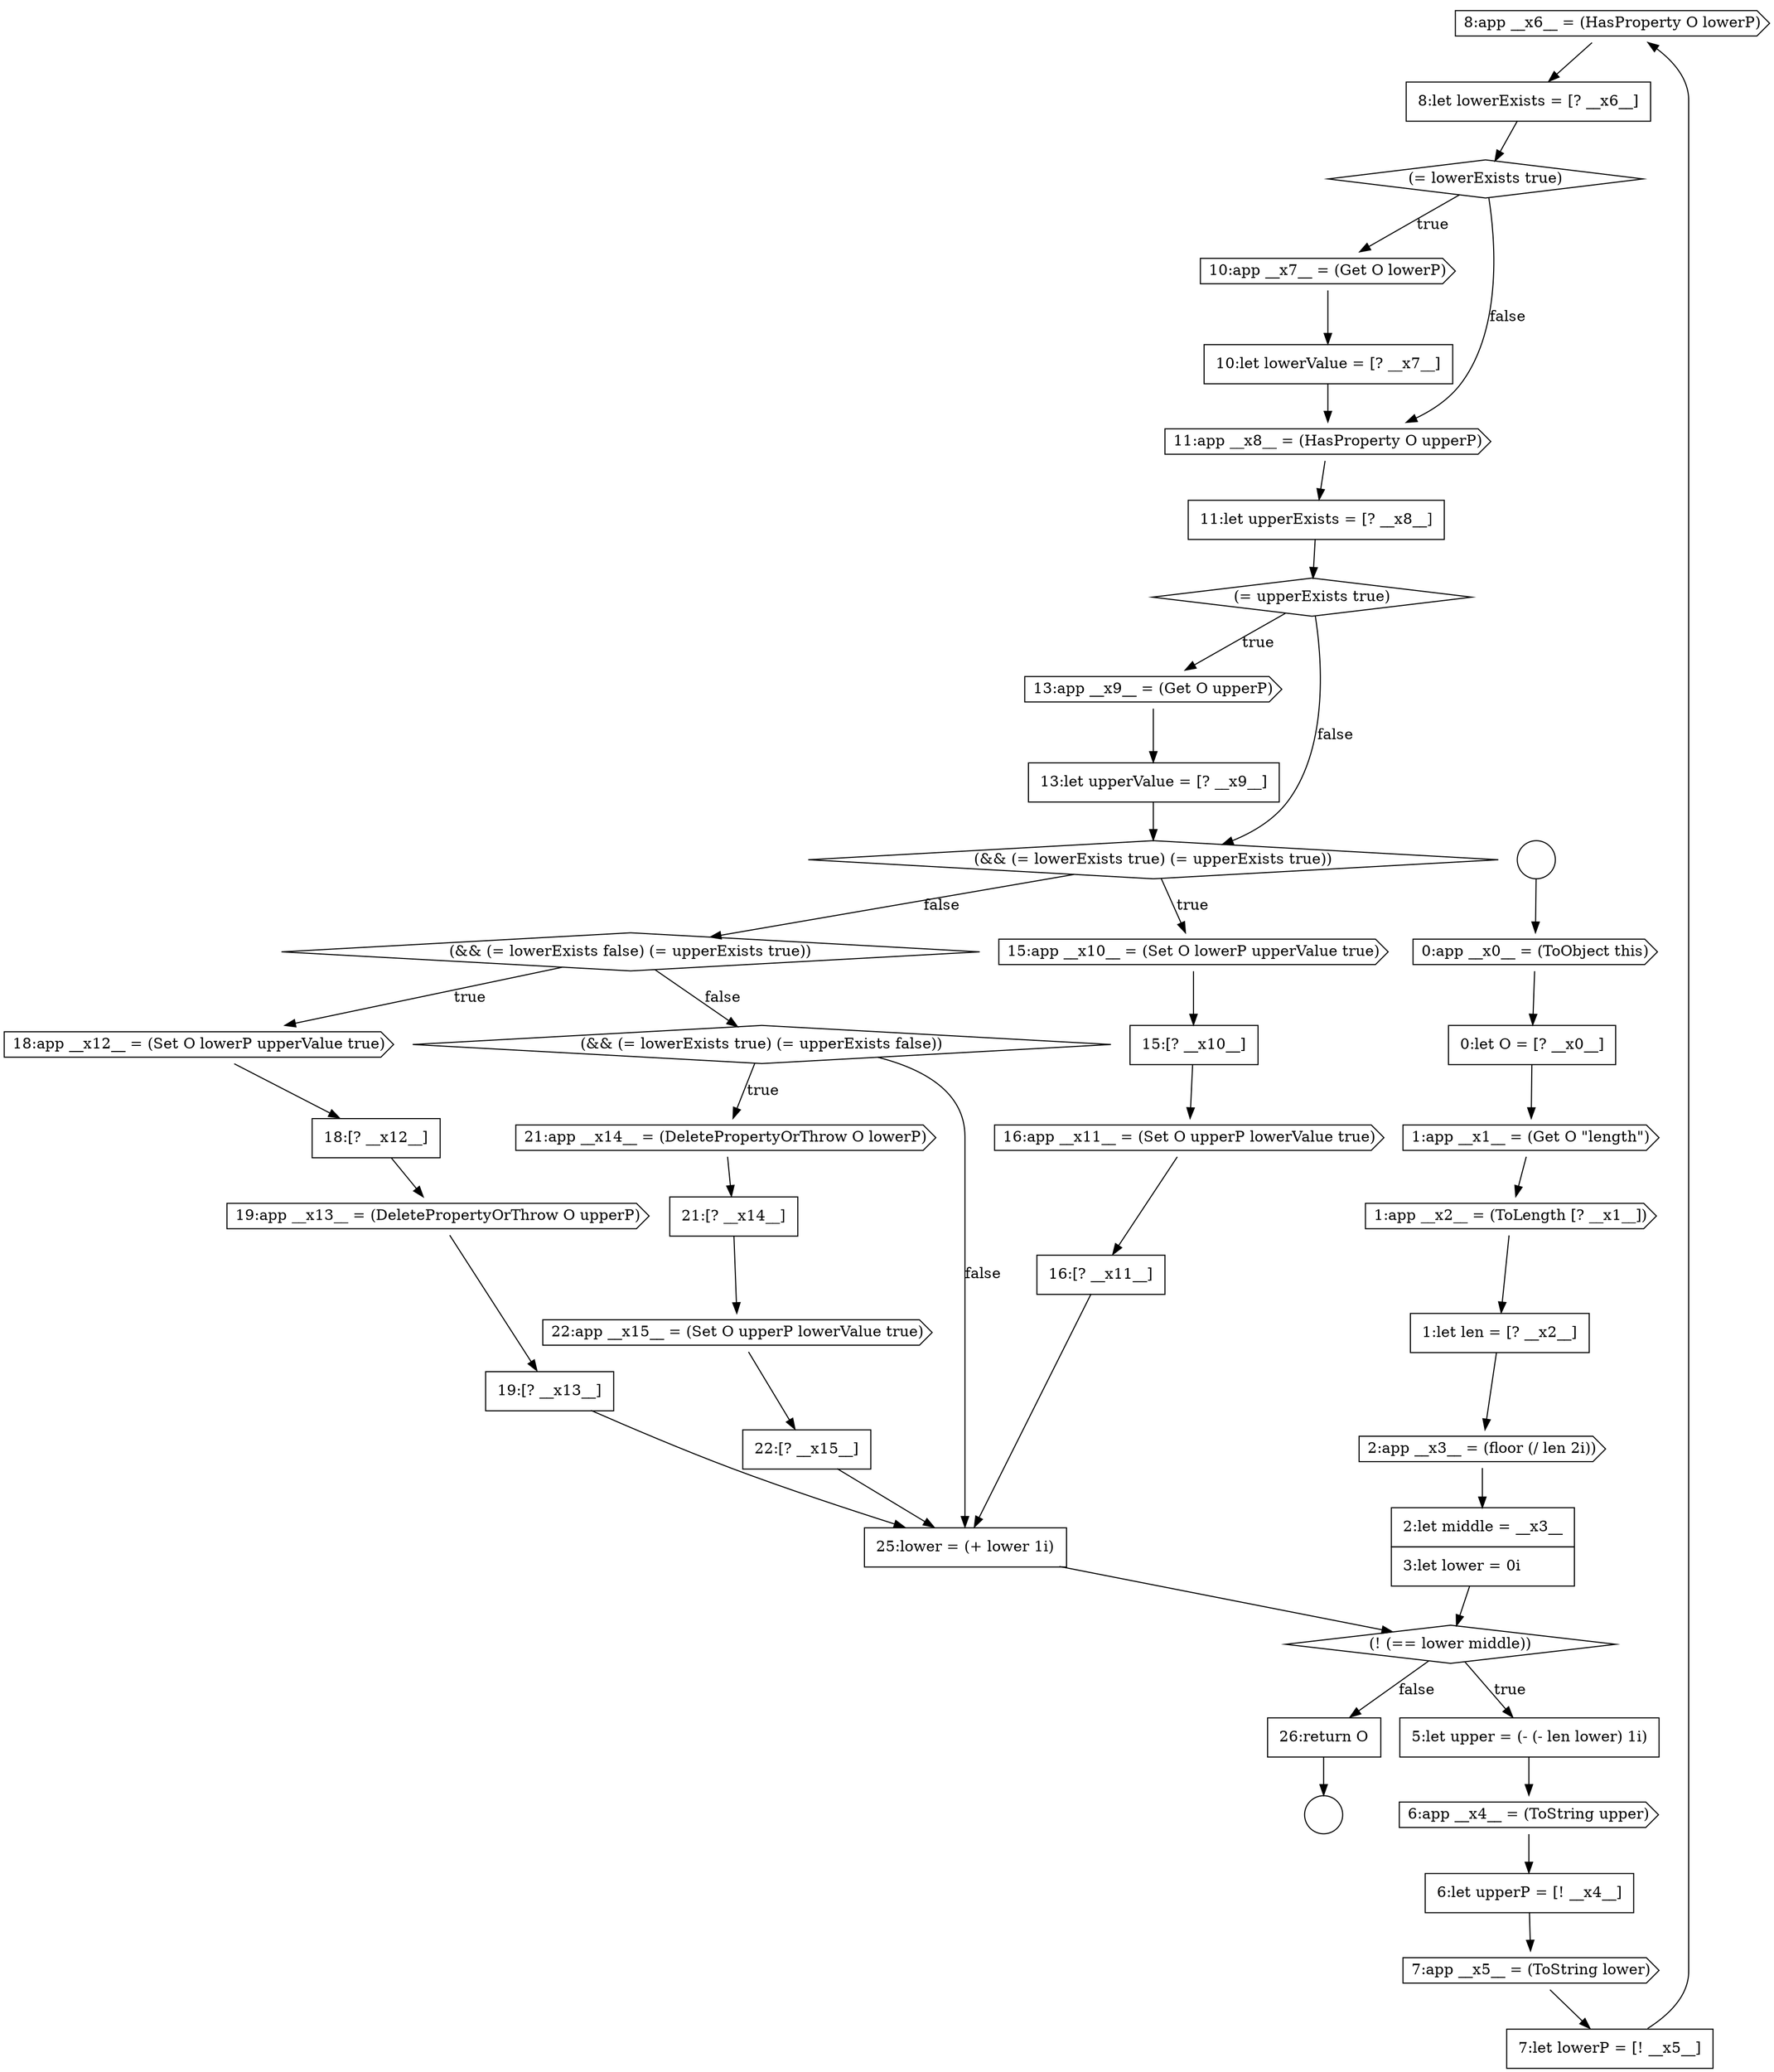 digraph {
  node14305 [shape=cds, label=<<font color="black">8:app __x6__ = (HasProperty O lowerP)</font>> color="black" fillcolor="white" style=filled]
  node14301 [shape=cds, label=<<font color="black">6:app __x4__ = (ToString upper)</font>> color="black" fillcolor="white" style=filled]
  node14323 [shape=cds, label=<<font color="black">19:app __x13__ = (DeletePropertyOrThrow O upperP)</font>> color="black" fillcolor="white" style=filled]
  node14303 [shape=cds, label=<<font color="black">7:app __x5__ = (ToString lower)</font>> color="black" fillcolor="white" style=filled]
  node14326 [shape=cds, label=<<font color="black">21:app __x14__ = (DeletePropertyOrThrow O lowerP)</font>> color="black" fillcolor="white" style=filled]
  node14307 [shape=diamond, label=<<font color="black">(= lowerExists true)</font>> color="black" fillcolor="white" style=filled]
  node14311 [shape=none, margin=0, label=<<font color="black">
    <table border="0" cellborder="1" cellspacing="0" cellpadding="10">
      <tr><td align="left">11:let upperExists = [? __x8__]</td></tr>
    </table>
  </font>> color="black" fillcolor="white" style=filled]
  node14321 [shape=cds, label=<<font color="black">18:app __x12__ = (Set O lowerP upperValue true)</font>> color="black" fillcolor="white" style=filled]
  node14306 [shape=none, margin=0, label=<<font color="black">
    <table border="0" cellborder="1" cellspacing="0" cellpadding="10">
      <tr><td align="left">8:let lowerExists = [? __x6__]</td></tr>
    </table>
  </font>> color="black" fillcolor="white" style=filled]
  node14300 [shape=none, margin=0, label=<<font color="black">
    <table border="0" cellborder="1" cellspacing="0" cellpadding="10">
      <tr><td align="left">5:let upper = (- (- len lower) 1i)</td></tr>
    </table>
  </font>> color="black" fillcolor="white" style=filled]
  node14296 [shape=none, margin=0, label=<<font color="black">
    <table border="0" cellborder="1" cellspacing="0" cellpadding="10">
      <tr><td align="left">1:let len = [? __x2__]</td></tr>
    </table>
  </font>> color="black" fillcolor="white" style=filled]
  node14324 [shape=none, margin=0, label=<<font color="black">
    <table border="0" cellborder="1" cellspacing="0" cellpadding="10">
      <tr><td align="left">19:[? __x13__]</td></tr>
    </table>
  </font>> color="black" fillcolor="white" style=filled]
  node14292 [shape=cds, label=<<font color="black">0:app __x0__ = (ToObject this)</font>> color="black" fillcolor="white" style=filled]
  node14328 [shape=cds, label=<<font color="black">22:app __x15__ = (Set O upperP lowerValue true)</font>> color="black" fillcolor="white" style=filled]
  node14331 [shape=none, margin=0, label=<<font color="black">
    <table border="0" cellborder="1" cellspacing="0" cellpadding="10">
      <tr><td align="left">26:return O</td></tr>
    </table>
  </font>> color="black" fillcolor="white" style=filled]
  node14316 [shape=cds, label=<<font color="black">15:app __x10__ = (Set O lowerP upperValue true)</font>> color="black" fillcolor="white" style=filled]
  node14309 [shape=none, margin=0, label=<<font color="black">
    <table border="0" cellborder="1" cellspacing="0" cellpadding="10">
      <tr><td align="left">10:let lowerValue = [? __x7__]</td></tr>
    </table>
  </font>> color="black" fillcolor="white" style=filled]
  node14299 [shape=diamond, label=<<font color="black">(! (== lower middle))</font>> color="black" fillcolor="white" style=filled]
  node14308 [shape=cds, label=<<font color="black">10:app __x7__ = (Get O lowerP)</font>> color="black" fillcolor="white" style=filled]
  node14295 [shape=cds, label=<<font color="black">1:app __x2__ = (ToLength [? __x1__])</font>> color="black" fillcolor="white" style=filled]
  node14317 [shape=none, margin=0, label=<<font color="black">
    <table border="0" cellborder="1" cellspacing="0" cellpadding="10">
      <tr><td align="left">15:[? __x10__]</td></tr>
    </table>
  </font>> color="black" fillcolor="white" style=filled]
  node14291 [shape=circle label=" " color="black" fillcolor="white" style=filled]
  node14327 [shape=none, margin=0, label=<<font color="black">
    <table border="0" cellborder="1" cellspacing="0" cellpadding="10">
      <tr><td align="left">21:[? __x14__]</td></tr>
    </table>
  </font>> color="black" fillcolor="white" style=filled]
  node14302 [shape=none, margin=0, label=<<font color="black">
    <table border="0" cellborder="1" cellspacing="0" cellpadding="10">
      <tr><td align="left">6:let upperP = [! __x4__]</td></tr>
    </table>
  </font>> color="black" fillcolor="white" style=filled]
  node14312 [shape=diamond, label=<<font color="black">(= upperExists true)</font>> color="black" fillcolor="white" style=filled]
  node14313 [shape=cds, label=<<font color="black">13:app __x9__ = (Get O upperP)</font>> color="black" fillcolor="white" style=filled]
  node14318 [shape=cds, label=<<font color="black">16:app __x11__ = (Set O upperP lowerValue true)</font>> color="black" fillcolor="white" style=filled]
  node14290 [shape=circle label=" " color="black" fillcolor="white" style=filled]
  node14322 [shape=none, margin=0, label=<<font color="black">
    <table border="0" cellborder="1" cellspacing="0" cellpadding="10">
      <tr><td align="left">18:[? __x12__]</td></tr>
    </table>
  </font>> color="black" fillcolor="white" style=filled]
  node14329 [shape=none, margin=0, label=<<font color="black">
    <table border="0" cellborder="1" cellspacing="0" cellpadding="10">
      <tr><td align="left">22:[? __x15__]</td></tr>
    </table>
  </font>> color="black" fillcolor="white" style=filled]
  node14294 [shape=cds, label=<<font color="black">1:app __x1__ = (Get O &quot;length&quot;)</font>> color="black" fillcolor="white" style=filled]
  node14304 [shape=none, margin=0, label=<<font color="black">
    <table border="0" cellborder="1" cellspacing="0" cellpadding="10">
      <tr><td align="left">7:let lowerP = [! __x5__]</td></tr>
    </table>
  </font>> color="black" fillcolor="white" style=filled]
  node14314 [shape=none, margin=0, label=<<font color="black">
    <table border="0" cellborder="1" cellspacing="0" cellpadding="10">
      <tr><td align="left">13:let upperValue = [? __x9__]</td></tr>
    </table>
  </font>> color="black" fillcolor="white" style=filled]
  node14319 [shape=none, margin=0, label=<<font color="black">
    <table border="0" cellborder="1" cellspacing="0" cellpadding="10">
      <tr><td align="left">16:[? __x11__]</td></tr>
    </table>
  </font>> color="black" fillcolor="white" style=filled]
  node14297 [shape=cds, label=<<font color="black">2:app __x3__ = (floor (/ len 2i))</font>> color="black" fillcolor="white" style=filled]
  node14315 [shape=diamond, label=<<font color="black">(&amp;&amp; (= lowerExists true) (= upperExists true))</font>> color="black" fillcolor="white" style=filled]
  node14293 [shape=none, margin=0, label=<<font color="black">
    <table border="0" cellborder="1" cellspacing="0" cellpadding="10">
      <tr><td align="left">0:let O = [? __x0__]</td></tr>
    </table>
  </font>> color="black" fillcolor="white" style=filled]
  node14325 [shape=diamond, label=<<font color="black">(&amp;&amp; (= lowerExists true) (= upperExists false))</font>> color="black" fillcolor="white" style=filled]
  node14298 [shape=none, margin=0, label=<<font color="black">
    <table border="0" cellborder="1" cellspacing="0" cellpadding="10">
      <tr><td align="left">2:let middle = __x3__</td></tr>
      <tr><td align="left">3:let lower = 0i</td></tr>
    </table>
  </font>> color="black" fillcolor="white" style=filled]
  node14330 [shape=none, margin=0, label=<<font color="black">
    <table border="0" cellborder="1" cellspacing="0" cellpadding="10">
      <tr><td align="left">25:lower = (+ lower 1i)</td></tr>
    </table>
  </font>> color="black" fillcolor="white" style=filled]
  node14310 [shape=cds, label=<<font color="black">11:app __x8__ = (HasProperty O upperP)</font>> color="black" fillcolor="white" style=filled]
  node14320 [shape=diamond, label=<<font color="black">(&amp;&amp; (= lowerExists false) (= upperExists true))</font>> color="black" fillcolor="white" style=filled]
  node14324 -> node14330 [ color="black"]
  node14327 -> node14328 [ color="black"]
  node14318 -> node14319 [ color="black"]
  node14306 -> node14307 [ color="black"]
  node14317 -> node14318 [ color="black"]
  node14314 -> node14315 [ color="black"]
  node14322 -> node14323 [ color="black"]
  node14310 -> node14311 [ color="black"]
  node14311 -> node14312 [ color="black"]
  node14290 -> node14292 [ color="black"]
  node14292 -> node14293 [ color="black"]
  node14312 -> node14313 [label=<<font color="black">true</font>> color="black"]
  node14312 -> node14315 [label=<<font color="black">false</font>> color="black"]
  node14323 -> node14324 [ color="black"]
  node14297 -> node14298 [ color="black"]
  node14325 -> node14326 [label=<<font color="black">true</font>> color="black"]
  node14325 -> node14330 [label=<<font color="black">false</font>> color="black"]
  node14295 -> node14296 [ color="black"]
  node14321 -> node14322 [ color="black"]
  node14331 -> node14291 [ color="black"]
  node14298 -> node14299 [ color="black"]
  node14307 -> node14308 [label=<<font color="black">true</font>> color="black"]
  node14307 -> node14310 [label=<<font color="black">false</font>> color="black"]
  node14309 -> node14310 [ color="black"]
  node14320 -> node14321 [label=<<font color="black">true</font>> color="black"]
  node14320 -> node14325 [label=<<font color="black">false</font>> color="black"]
  node14329 -> node14330 [ color="black"]
  node14315 -> node14316 [label=<<font color="black">true</font>> color="black"]
  node14315 -> node14320 [label=<<font color="black">false</font>> color="black"]
  node14328 -> node14329 [ color="black"]
  node14300 -> node14301 [ color="black"]
  node14303 -> node14304 [ color="black"]
  node14316 -> node14317 [ color="black"]
  node14301 -> node14302 [ color="black"]
  node14302 -> node14303 [ color="black"]
  node14299 -> node14300 [label=<<font color="black">true</font>> color="black"]
  node14299 -> node14331 [label=<<font color="black">false</font>> color="black"]
  node14330 -> node14299 [ color="black"]
  node14319 -> node14330 [ color="black"]
  node14305 -> node14306 [ color="black"]
  node14326 -> node14327 [ color="black"]
  node14313 -> node14314 [ color="black"]
  node14294 -> node14295 [ color="black"]
  node14293 -> node14294 [ color="black"]
  node14304 -> node14305 [ color="black"]
  node14308 -> node14309 [ color="black"]
  node14296 -> node14297 [ color="black"]
}
